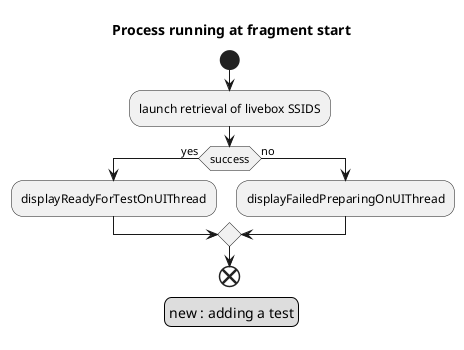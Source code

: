 @startuml
	title Process running at fragment start

	start
	:launch retrieval of livebox SSIDS;
	if (success) then (yes)
		:displayReadyForTestOnUIThread;
	else (no)
		:displayFailedPreparingOnUIThread;
	endif
	end

	legend
		new : adding a test
	endlegend
@enduml